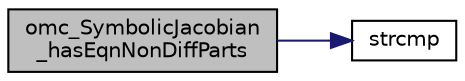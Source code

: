 digraph "omc_SymbolicJacobian_hasEqnNonDiffParts"
{
  edge [fontname="Helvetica",fontsize="10",labelfontname="Helvetica",labelfontsize="10"];
  node [fontname="Helvetica",fontsize="10",shape=record];
  rankdir="LR";
  Node4396 [label="omc_SymbolicJacobian\l_hasEqnNonDiffParts",height=0.2,width=0.4,color="black", fillcolor="grey75", style="filled", fontcolor="black"];
  Node4396 -> Node4397 [color="midnightblue",fontsize="10",style="solid",fontname="Helvetica"];
  Node4397 [label="strcmp",height=0.2,width=0.4,color="black", fillcolor="white", style="filled",URL="$db/d13/_c_vode_get_8m.html#ab022bbe018438998408fda94a327a547"];
}
